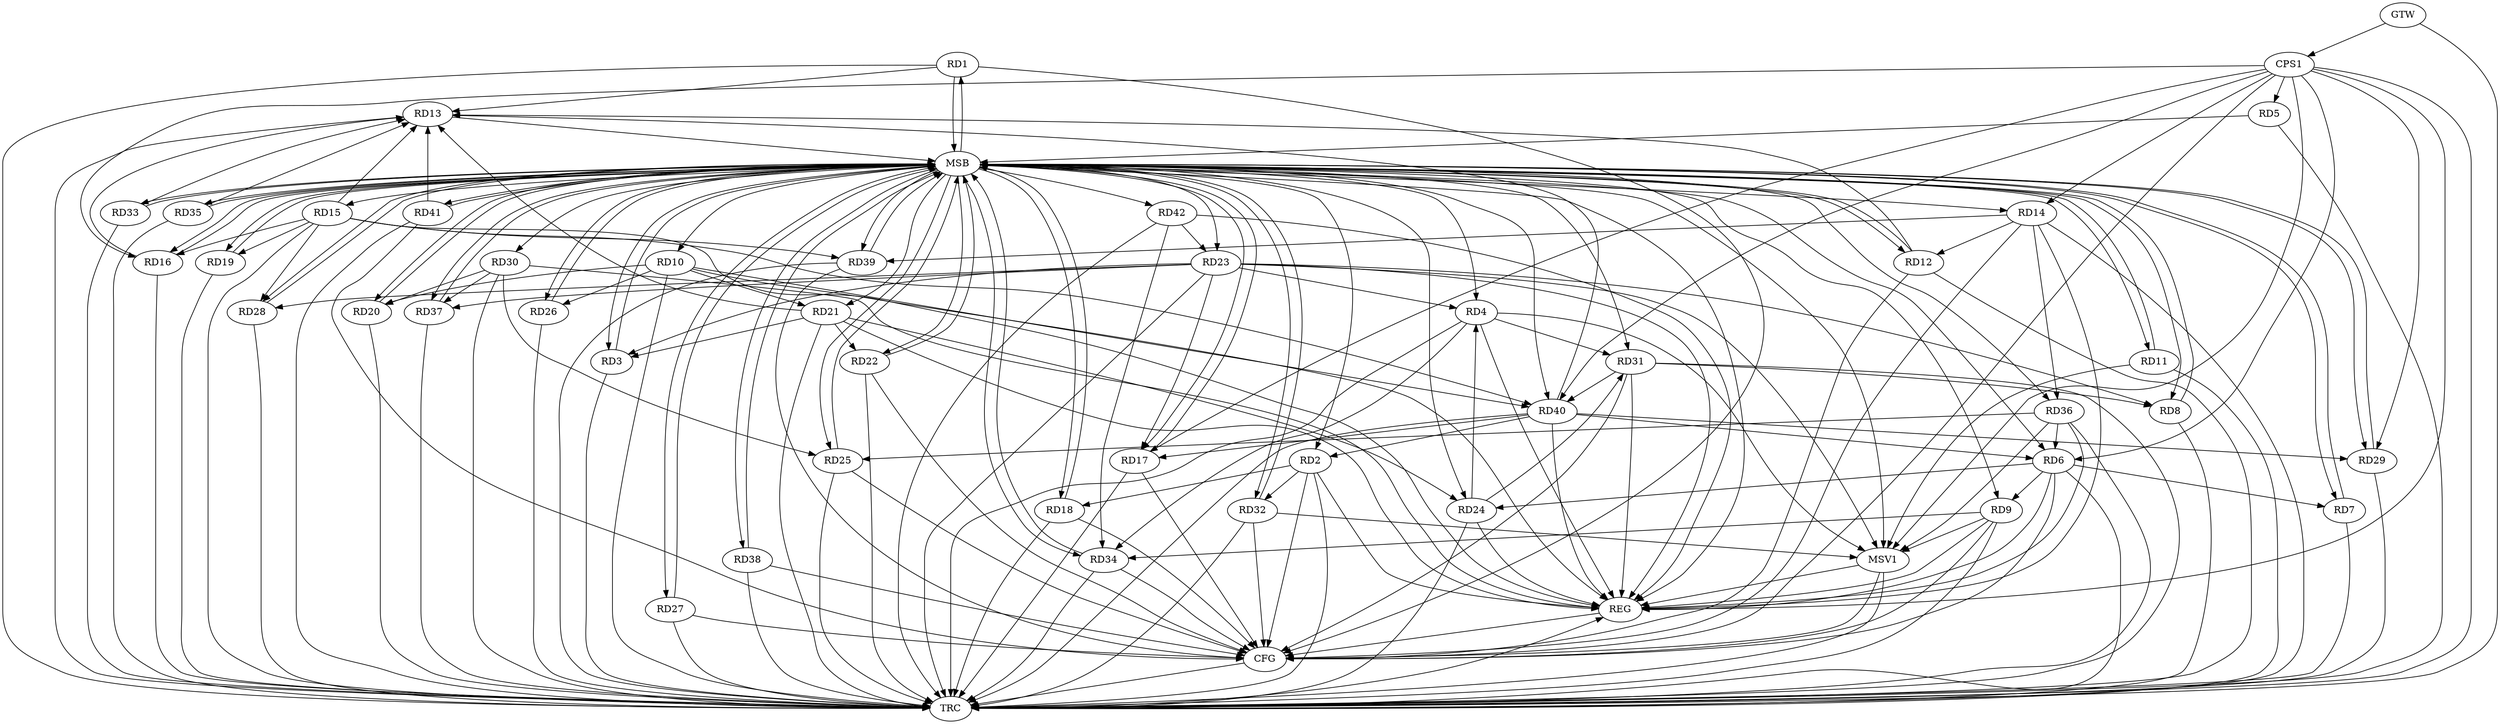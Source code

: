 strict digraph G {
  RD1 [ label="RD1" ];
  RD2 [ label="RD2" ];
  RD3 [ label="RD3" ];
  RD4 [ label="RD4" ];
  RD5 [ label="RD5" ];
  RD6 [ label="RD6" ];
  RD7 [ label="RD7" ];
  RD8 [ label="RD8" ];
  RD9 [ label="RD9" ];
  RD10 [ label="RD10" ];
  RD11 [ label="RD11" ];
  RD12 [ label="RD12" ];
  RD13 [ label="RD13" ];
  RD14 [ label="RD14" ];
  RD15 [ label="RD15" ];
  RD16 [ label="RD16" ];
  RD17 [ label="RD17" ];
  RD18 [ label="RD18" ];
  RD19 [ label="RD19" ];
  RD20 [ label="RD20" ];
  RD21 [ label="RD21" ];
  RD22 [ label="RD22" ];
  RD23 [ label="RD23" ];
  RD24 [ label="RD24" ];
  RD25 [ label="RD25" ];
  RD26 [ label="RD26" ];
  RD27 [ label="RD27" ];
  RD28 [ label="RD28" ];
  RD29 [ label="RD29" ];
  RD30 [ label="RD30" ];
  RD31 [ label="RD31" ];
  RD32 [ label="RD32" ];
  RD33 [ label="RD33" ];
  RD34 [ label="RD34" ];
  RD35 [ label="RD35" ];
  RD36 [ label="RD36" ];
  RD37 [ label="RD37" ];
  RD38 [ label="RD38" ];
  RD39 [ label="RD39" ];
  RD40 [ label="RD40" ];
  RD41 [ label="RD41" ];
  RD42 [ label="RD42" ];
  CPS1 [ label="CPS1" ];
  GTW [ label="GTW" ];
  REG [ label="REG" ];
  MSB [ label="MSB" ];
  CFG [ label="CFG" ];
  TRC [ label="TRC" ];
  MSV1 [ label="MSV1" ];
  RD2 -> RD18;
  RD2 -> RD32;
  RD40 -> RD2;
  RD21 -> RD3;
  RD23 -> RD3;
  RD23 -> RD4;
  RD24 -> RD4;
  RD4 -> RD31;
  RD4 -> RD34;
  RD6 -> RD7;
  RD6 -> RD9;
  RD6 -> RD24;
  RD36 -> RD6;
  RD40 -> RD6;
  RD23 -> RD8;
  RD31 -> RD8;
  RD9 -> RD34;
  RD10 -> RD20;
  RD10 -> RD21;
  RD10 -> RD26;
  RD10 -> RD40;
  RD14 -> RD12;
  RD14 -> RD36;
  RD14 -> RD39;
  RD15 -> RD16;
  RD15 -> RD19;
  RD15 -> RD28;
  RD15 -> RD39;
  RD15 -> RD40;
  RD23 -> RD17;
  RD40 -> RD17;
  RD30 -> RD20;
  RD21 -> RD22;
  RD21 -> RD24;
  RD23 -> RD28;
  RD23 -> RD37;
  RD42 -> RD23;
  RD24 -> RD31;
  RD30 -> RD25;
  RD36 -> RD25;
  RD40 -> RD29;
  RD30 -> RD37;
  RD31 -> RD40;
  RD42 -> RD34;
  CPS1 -> RD6;
  CPS1 -> RD14;
  CPS1 -> RD29;
  CPS1 -> RD5;
  CPS1 -> RD40;
  CPS1 -> RD16;
  CPS1 -> RD17;
  GTW -> CPS1;
  RD2 -> REG;
  RD4 -> REG;
  RD6 -> REG;
  RD9 -> REG;
  RD10 -> REG;
  RD14 -> REG;
  RD15 -> REG;
  RD21 -> REG;
  RD23 -> REG;
  RD24 -> REG;
  RD30 -> REG;
  RD31 -> REG;
  RD36 -> REG;
  RD40 -> REG;
  RD42 -> REG;
  CPS1 -> REG;
  RD1 -> MSB;
  MSB -> RD6;
  MSB -> RD17;
  MSB -> RD25;
  MSB -> RD30;
  MSB -> RD31;
  MSB -> RD35;
  MSB -> RD42;
  MSB -> REG;
  RD3 -> MSB;
  MSB -> RD19;
  MSB -> RD20;
  MSB -> RD23;
  MSB -> RD32;
  MSB -> RD34;
  MSB -> RD38;
  RD5 -> MSB;
  MSB -> RD2;
  MSB -> RD4;
  MSB -> RD9;
  MSB -> RD11;
  MSB -> RD27;
  MSB -> RD36;
  RD7 -> MSB;
  RD8 -> MSB;
  MSB -> RD12;
  MSB -> RD24;
  MSB -> RD33;
  RD11 -> MSB;
  MSB -> RD14;
  MSB -> RD28;
  RD12 -> MSB;
  MSB -> RD26;
  MSB -> RD29;
  RD13 -> MSB;
  MSB -> RD22;
  RD16 -> MSB;
  MSB -> RD8;
  RD17 -> MSB;
  MSB -> RD7;
  RD18 -> MSB;
  RD19 -> MSB;
  MSB -> RD16;
  RD20 -> MSB;
  MSB -> RD1;
  MSB -> RD3;
  MSB -> RD21;
  RD22 -> MSB;
  MSB -> RD15;
  RD25 -> MSB;
  MSB -> RD10;
  MSB -> RD18;
  RD26 -> MSB;
  RD27 -> MSB;
  MSB -> RD39;
  MSB -> RD41;
  RD28 -> MSB;
  RD29 -> MSB;
  RD32 -> MSB;
  RD33 -> MSB;
  RD34 -> MSB;
  RD35 -> MSB;
  RD37 -> MSB;
  RD38 -> MSB;
  RD39 -> MSB;
  MSB -> RD40;
  RD41 -> MSB;
  MSB -> RD37;
  RD38 -> CFG;
  RD12 -> CFG;
  RD25 -> CFG;
  RD22 -> CFG;
  CPS1 -> CFG;
  RD9 -> CFG;
  RD41 -> CFG;
  RD34 -> CFG;
  RD31 -> CFG;
  RD17 -> CFG;
  RD14 -> CFG;
  RD6 -> CFG;
  RD27 -> CFG;
  RD18 -> CFG;
  RD32 -> CFG;
  RD1 -> CFG;
  RD39 -> CFG;
  RD2 -> CFG;
  REG -> CFG;
  RD1 -> TRC;
  RD2 -> TRC;
  RD3 -> TRC;
  RD4 -> TRC;
  RD5 -> TRC;
  RD6 -> TRC;
  RD7 -> TRC;
  RD8 -> TRC;
  RD9 -> TRC;
  RD10 -> TRC;
  RD11 -> TRC;
  RD12 -> TRC;
  RD13 -> TRC;
  RD14 -> TRC;
  RD15 -> TRC;
  RD16 -> TRC;
  RD17 -> TRC;
  RD18 -> TRC;
  RD19 -> TRC;
  RD20 -> TRC;
  RD21 -> TRC;
  RD22 -> TRC;
  RD23 -> TRC;
  RD24 -> TRC;
  RD25 -> TRC;
  RD26 -> TRC;
  RD27 -> TRC;
  RD28 -> TRC;
  RD29 -> TRC;
  RD30 -> TRC;
  RD31 -> TRC;
  RD32 -> TRC;
  RD33 -> TRC;
  RD34 -> TRC;
  RD35 -> TRC;
  RD36 -> TRC;
  RD37 -> TRC;
  RD38 -> TRC;
  RD39 -> TRC;
  RD40 -> TRC;
  RD41 -> TRC;
  RD42 -> TRC;
  CPS1 -> TRC;
  GTW -> TRC;
  CFG -> TRC;
  TRC -> REG;
  RD16 -> RD13;
  RD35 -> RD13;
  RD33 -> RD13;
  RD15 -> RD13;
  RD40 -> RD13;
  RD41 -> RD13;
  RD12 -> RD13;
  RD1 -> RD13;
  RD21 -> RD13;
  RD4 -> MSV1;
  RD9 -> MSV1;
  RD23 -> MSV1;
  RD36 -> MSV1;
  CPS1 -> MSV1;
  MSB -> MSV1;
  RD11 -> MSV1;
  RD32 -> MSV1;
  MSV1 -> REG;
  MSV1 -> TRC;
  MSV1 -> CFG;
}
